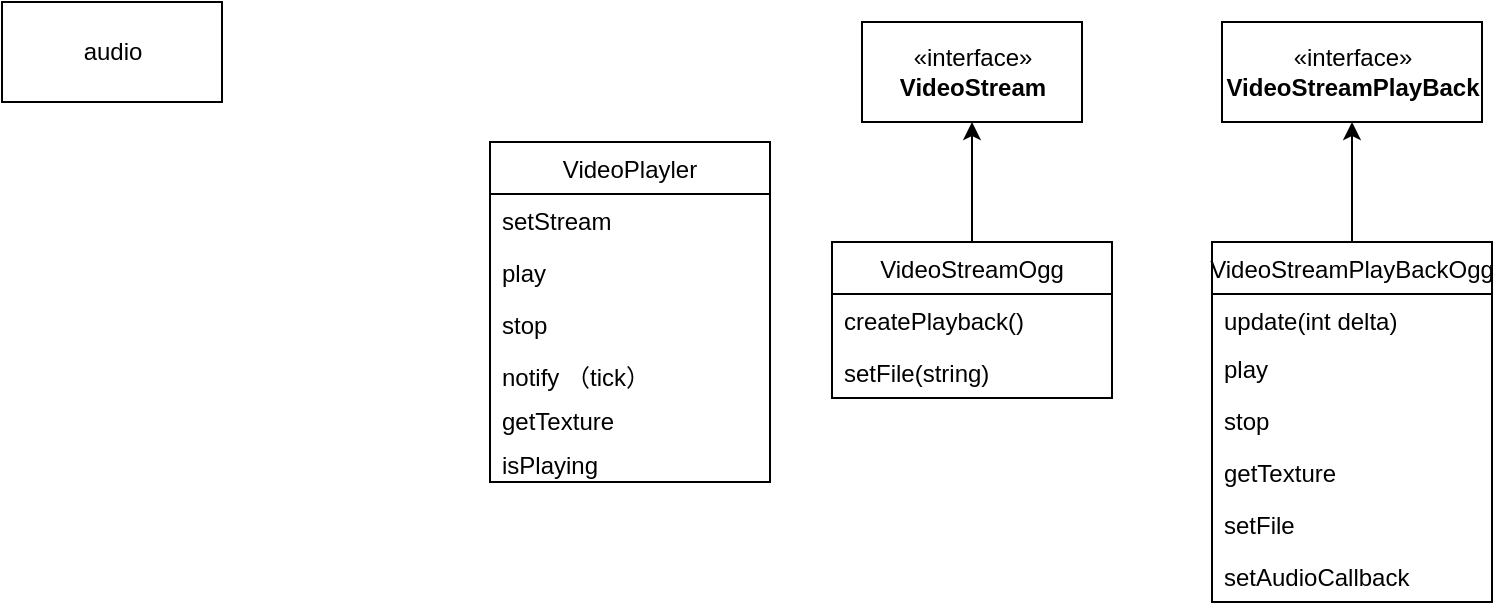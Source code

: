<mxfile version="20.2.3" type="github">
  <diagram id="_skSHoR6990gK3MCaO5v" name="第 1 页">
    <mxGraphModel dx="1422" dy="794" grid="1" gridSize="10" guides="1" tooltips="1" connect="1" arrows="1" fold="1" page="1" pageScale="1" pageWidth="827" pageHeight="1169" math="0" shadow="0">
      <root>
        <mxCell id="0" />
        <mxCell id="1" parent="0" />
        <mxCell id="bMz3KDqjUEiCrj6q1wUm-2" value="VideoPlayler" style="swimlane;fontStyle=0;childLayout=stackLayout;horizontal=1;startSize=26;fillColor=none;horizontalStack=0;resizeParent=1;resizeParentMax=0;resizeLast=0;collapsible=1;marginBottom=0;" vertex="1" parent="1">
          <mxGeometry x="274" y="110" width="140" height="170" as="geometry" />
        </mxCell>
        <mxCell id="bMz3KDqjUEiCrj6q1wUm-3" value="setStream" style="text;strokeColor=none;fillColor=none;align=left;verticalAlign=top;spacingLeft=4;spacingRight=4;overflow=hidden;rotatable=0;points=[[0,0.5],[1,0.5]];portConstraint=eastwest;" vertex="1" parent="bMz3KDqjUEiCrj6q1wUm-2">
          <mxGeometry y="26" width="140" height="26" as="geometry" />
        </mxCell>
        <mxCell id="bMz3KDqjUEiCrj6q1wUm-4" value="play" style="text;strokeColor=none;fillColor=none;align=left;verticalAlign=top;spacingLeft=4;spacingRight=4;overflow=hidden;rotatable=0;points=[[0,0.5],[1,0.5]];portConstraint=eastwest;" vertex="1" parent="bMz3KDqjUEiCrj6q1wUm-2">
          <mxGeometry y="52" width="140" height="26" as="geometry" />
        </mxCell>
        <mxCell id="bMz3KDqjUEiCrj6q1wUm-6" value="stop" style="text;strokeColor=none;fillColor=none;align=left;verticalAlign=top;spacingLeft=4;spacingRight=4;overflow=hidden;rotatable=0;points=[[0,0.5],[1,0.5]];portConstraint=eastwest;" vertex="1" parent="bMz3KDqjUEiCrj6q1wUm-2">
          <mxGeometry y="78" width="140" height="26" as="geometry" />
        </mxCell>
        <mxCell id="bMz3KDqjUEiCrj6q1wUm-5" value="notify （tick）" style="text;strokeColor=none;fillColor=none;align=left;verticalAlign=top;spacingLeft=4;spacingRight=4;overflow=hidden;rotatable=0;points=[[0,0.5],[1,0.5]];portConstraint=eastwest;" vertex="1" parent="bMz3KDqjUEiCrj6q1wUm-2">
          <mxGeometry y="104" width="140" height="22" as="geometry" />
        </mxCell>
        <mxCell id="bMz3KDqjUEiCrj6q1wUm-7" value="getTexture" style="text;strokeColor=none;fillColor=none;align=left;verticalAlign=top;spacingLeft=4;spacingRight=4;overflow=hidden;rotatable=0;points=[[0,0.5],[1,0.5]];portConstraint=eastwest;" vertex="1" parent="bMz3KDqjUEiCrj6q1wUm-2">
          <mxGeometry y="126" width="140" height="22" as="geometry" />
        </mxCell>
        <mxCell id="bMz3KDqjUEiCrj6q1wUm-8" value="isPlaying" style="text;strokeColor=none;fillColor=none;align=left;verticalAlign=top;spacingLeft=4;spacingRight=4;overflow=hidden;rotatable=0;points=[[0,0.5],[1,0.5]];portConstraint=eastwest;" vertex="1" parent="bMz3KDqjUEiCrj6q1wUm-2">
          <mxGeometry y="148" width="140" height="22" as="geometry" />
        </mxCell>
        <mxCell id="bMz3KDqjUEiCrj6q1wUm-9" value="«interface»&lt;br&gt;&lt;b&gt;VideoStream&lt;/b&gt;" style="html=1;" vertex="1" parent="1">
          <mxGeometry x="460" y="50" width="110" height="50" as="geometry" />
        </mxCell>
        <mxCell id="bMz3KDqjUEiCrj6q1wUm-10" value="«interface»&lt;br&gt;&lt;b&gt;VideoStreamPlayBack&lt;/b&gt;" style="html=1;" vertex="1" parent="1">
          <mxGeometry x="640" y="50" width="130" height="50" as="geometry" />
        </mxCell>
        <mxCell id="bMz3KDqjUEiCrj6q1wUm-16" style="edgeStyle=orthogonalEdgeStyle;rounded=0;orthogonalLoop=1;jettySize=auto;html=1;entryX=0.5;entryY=1;entryDx=0;entryDy=0;" edge="1" parent="1" source="bMz3KDqjUEiCrj6q1wUm-12" target="bMz3KDqjUEiCrj6q1wUm-9">
          <mxGeometry relative="1" as="geometry" />
        </mxCell>
        <mxCell id="bMz3KDqjUEiCrj6q1wUm-12" value="VideoStreamOgg" style="swimlane;fontStyle=0;childLayout=stackLayout;horizontal=1;startSize=26;fillColor=none;horizontalStack=0;resizeParent=1;resizeParentMax=0;resizeLast=0;collapsible=1;marginBottom=0;" vertex="1" parent="1">
          <mxGeometry x="445" y="160" width="140" height="78" as="geometry" />
        </mxCell>
        <mxCell id="bMz3KDqjUEiCrj6q1wUm-13" value="createPlayback()" style="text;strokeColor=none;fillColor=none;align=left;verticalAlign=top;spacingLeft=4;spacingRight=4;overflow=hidden;rotatable=0;points=[[0,0.5],[1,0.5]];portConstraint=eastwest;" vertex="1" parent="bMz3KDqjUEiCrj6q1wUm-12">
          <mxGeometry y="26" width="140" height="26" as="geometry" />
        </mxCell>
        <mxCell id="bMz3KDqjUEiCrj6q1wUm-14" value="setFile(string)" style="text;strokeColor=none;fillColor=none;align=left;verticalAlign=top;spacingLeft=4;spacingRight=4;overflow=hidden;rotatable=0;points=[[0,0.5],[1,0.5]];portConstraint=eastwest;" vertex="1" parent="bMz3KDqjUEiCrj6q1wUm-12">
          <mxGeometry y="52" width="140" height="26" as="geometry" />
        </mxCell>
        <mxCell id="bMz3KDqjUEiCrj6q1wUm-22" style="edgeStyle=orthogonalEdgeStyle;rounded=0;orthogonalLoop=1;jettySize=auto;html=1;" edge="1" parent="1" source="bMz3KDqjUEiCrj6q1wUm-17" target="bMz3KDqjUEiCrj6q1wUm-10">
          <mxGeometry relative="1" as="geometry" />
        </mxCell>
        <mxCell id="bMz3KDqjUEiCrj6q1wUm-17" value="VideoStreamPlayBackOgg" style="swimlane;fontStyle=0;childLayout=stackLayout;horizontal=1;startSize=26;fillColor=none;horizontalStack=0;resizeParent=1;resizeParentMax=0;resizeLast=0;collapsible=1;marginBottom=0;" vertex="1" parent="1">
          <mxGeometry x="635" y="160" width="140" height="180" as="geometry" />
        </mxCell>
        <mxCell id="bMz3KDqjUEiCrj6q1wUm-18" value="update(int delta)" style="text;strokeColor=none;fillColor=none;align=left;verticalAlign=top;spacingLeft=4;spacingRight=4;overflow=hidden;rotatable=0;points=[[0,0.5],[1,0.5]];portConstraint=eastwest;" vertex="1" parent="bMz3KDqjUEiCrj6q1wUm-17">
          <mxGeometry y="26" width="140" height="24" as="geometry" />
        </mxCell>
        <mxCell id="bMz3KDqjUEiCrj6q1wUm-19" value="play" style="text;strokeColor=none;fillColor=none;align=left;verticalAlign=top;spacingLeft=4;spacingRight=4;overflow=hidden;rotatable=0;points=[[0,0.5],[1,0.5]];portConstraint=eastwest;" vertex="1" parent="bMz3KDqjUEiCrj6q1wUm-17">
          <mxGeometry y="50" width="140" height="26" as="geometry" />
        </mxCell>
        <mxCell id="bMz3KDqjUEiCrj6q1wUm-20" value="stop" style="text;strokeColor=none;fillColor=none;align=left;verticalAlign=top;spacingLeft=4;spacingRight=4;overflow=hidden;rotatable=0;points=[[0,0.5],[1,0.5]];portConstraint=eastwest;" vertex="1" parent="bMz3KDqjUEiCrj6q1wUm-17">
          <mxGeometry y="76" width="140" height="26" as="geometry" />
        </mxCell>
        <mxCell id="bMz3KDqjUEiCrj6q1wUm-23" value="getTexture" style="text;strokeColor=none;fillColor=none;align=left;verticalAlign=top;spacingLeft=4;spacingRight=4;overflow=hidden;rotatable=0;points=[[0,0.5],[1,0.5]];portConstraint=eastwest;" vertex="1" parent="bMz3KDqjUEiCrj6q1wUm-17">
          <mxGeometry y="102" width="140" height="26" as="geometry" />
        </mxCell>
        <mxCell id="bMz3KDqjUEiCrj6q1wUm-24" value="setFile" style="text;strokeColor=none;fillColor=none;align=left;verticalAlign=top;spacingLeft=4;spacingRight=4;overflow=hidden;rotatable=0;points=[[0,0.5],[1,0.5]];portConstraint=eastwest;" vertex="1" parent="bMz3KDqjUEiCrj6q1wUm-17">
          <mxGeometry y="128" width="140" height="26" as="geometry" />
        </mxCell>
        <mxCell id="bMz3KDqjUEiCrj6q1wUm-27" value="setAudioCallback" style="text;strokeColor=none;fillColor=none;align=left;verticalAlign=top;spacingLeft=4;spacingRight=4;overflow=hidden;rotatable=0;points=[[0,0.5],[1,0.5]];portConstraint=eastwest;" vertex="1" parent="bMz3KDqjUEiCrj6q1wUm-17">
          <mxGeometry y="154" width="140" height="26" as="geometry" />
        </mxCell>
        <mxCell id="bMz3KDqjUEiCrj6q1wUm-26" value="audio" style="html=1;" vertex="1" parent="1">
          <mxGeometry x="30" y="40" width="110" height="50" as="geometry" />
        </mxCell>
      </root>
    </mxGraphModel>
  </diagram>
</mxfile>

